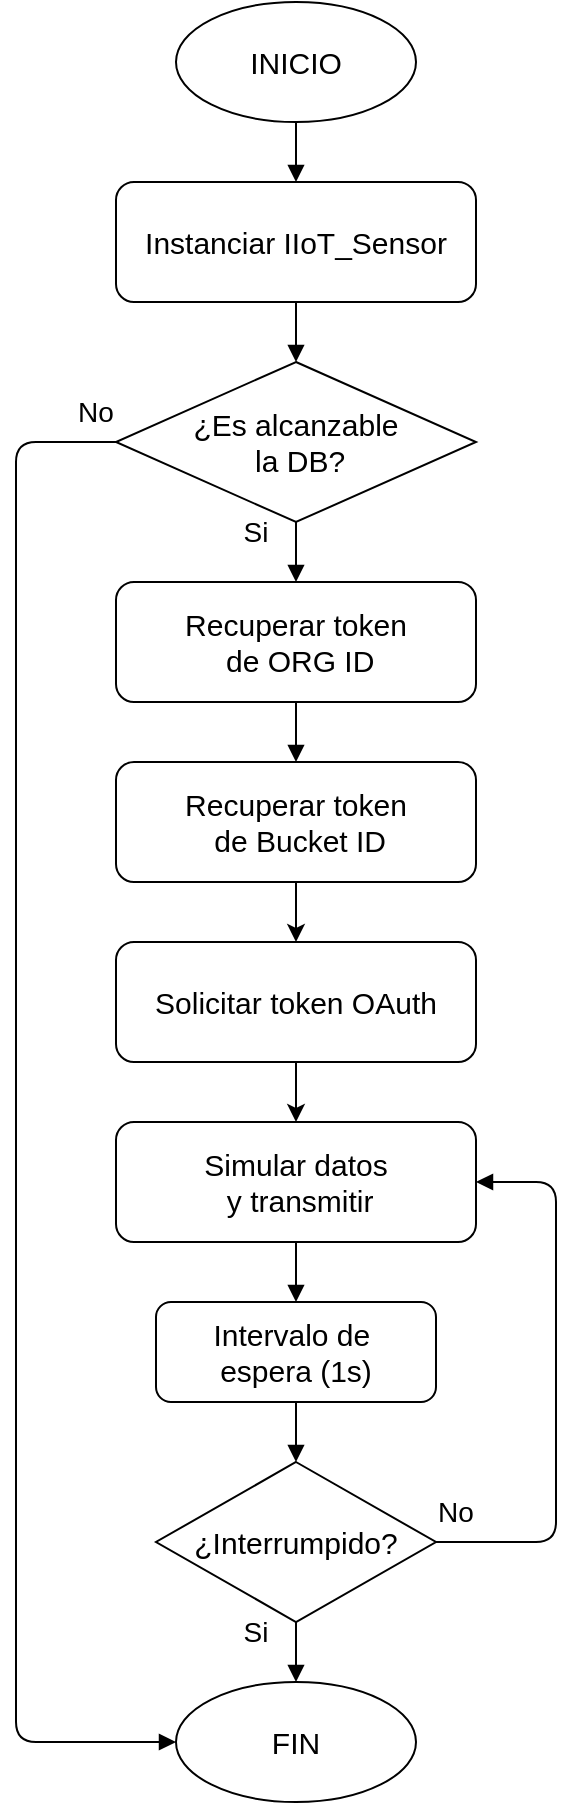 <mxfile version="28.1.2">
  <diagram name="IIoT Sensor Flow" id="IIoTSensorFlow">
    <mxGraphModel dx="2377" dy="1252" grid="1" gridSize="10" guides="1" tooltips="1" connect="1" arrows="1" fold="1" page="1" pageScale="1" pageWidth="827" pageHeight="1169" math="0" shadow="0">
      <root>
        <mxCell id="0" />
        <mxCell id="1" parent="0" />
        <mxCell id="start" value="&lt;font style=&quot;font-size: 15px;&quot;&gt;INICIO&lt;/font&gt;" style="ellipse;whiteSpace=wrap;html=1;aspect=fixed;" parent="1" vertex="1">
          <mxGeometry x="300" width="120" height="60" as="geometry" />
        </mxCell>
        <mxCell id="instantiate" value="&lt;font style=&quot;font-size: 15px;&quot;&gt;Instanciar IIoT_Sensor&lt;/font&gt;" style="rounded=1;whiteSpace=wrap;html=1;" parent="1" vertex="1">
          <mxGeometry x="270" y="90" width="180" height="60" as="geometry" />
        </mxCell>
        <mxCell id="check" value="&lt;font style=&quot;font-size: 15px;&quot;&gt;¿Es alcanzable&lt;/font&gt;&lt;div&gt;&lt;font style=&quot;font-size: 15px;&quot;&gt;&amp;nbsp;la DB?&lt;/font&gt;&lt;/div&gt;" style="rhombus;whiteSpace=wrap;html=1;aspect=fixed;" parent="1" vertex="1">
          <mxGeometry x="270" y="180" width="180" height="80" as="geometry" />
        </mxCell>
        <mxCell id="exit" value="&lt;font style=&quot;font-size: 15px;&quot;&gt;FIN&lt;/font&gt;" style="ellipse;whiteSpace=wrap;html=1;aspect=fixed;" parent="1" vertex="1">
          <mxGeometry x="300" y="840" width="120" height="60" as="geometry" />
        </mxCell>
        <mxCell id="credentials" value="&lt;font style=&quot;font-size: 15px;&quot;&gt;Recuperar token&lt;br&gt;&lt;span style=&quot;background-color: transparent; color: light-dark(rgb(0, 0, 0), rgb(255, 255, 255));&quot;&gt;&amp;nbsp;de&amp;nbsp;&lt;/span&gt;ORG ID&lt;/font&gt;" style="rounded=1;whiteSpace=wrap;html=1;" parent="1" vertex="1">
          <mxGeometry x="270" y="290" width="180" height="60" as="geometry" />
        </mxCell>
        <mxCell id="simulate" value="&lt;font style=&quot;font-size: 15px;&quot;&gt;Simular datos&lt;/font&gt;&lt;div&gt;&lt;font style=&quot;font-size: 15px;&quot;&gt;&amp;nbsp;y transmitir&lt;/font&gt;&lt;/div&gt;" style="rounded=1;whiteSpace=wrap;html=1;" parent="1" vertex="1">
          <mxGeometry x="270" y="560" width="180" height="60" as="geometry" />
        </mxCell>
        <mxCell id="wait" value="&lt;font style=&quot;font-size: 15px;&quot;&gt;Intervalo de&amp;nbsp;&lt;/font&gt;&lt;div&gt;&lt;font style=&quot;font-size: 15px;&quot;&gt;espera (1s)&lt;/font&gt;&lt;/div&gt;" style="rounded=1;whiteSpace=wrap;html=1;" parent="1" vertex="1">
          <mxGeometry x="290" y="650" width="140" height="50" as="geometry" />
        </mxCell>
        <mxCell id="interrupt" value="&lt;font style=&quot;font-size: 15px;&quot;&gt;¿Interrumpido?&lt;/font&gt;" style="rhombus;whiteSpace=wrap;html=1;aspect=fixed;" parent="1" vertex="1">
          <mxGeometry x="290" y="730" width="140" height="80" as="geometry" />
        </mxCell>
        <mxCell id="e1" style="endArrow=block;html=1;" parent="1" source="start" target="instantiate" edge="1">
          <mxGeometry relative="1" as="geometry" />
        </mxCell>
        <mxCell id="e2" style="endArrow=block;html=1;" parent="1" source="instantiate" target="check" edge="1">
          <mxGeometry relative="1" as="geometry" />
        </mxCell>
        <mxCell id="e3" style="endArrow=block;html=1;exitX=0;exitY=0.5;exitDx=0;exitDy=0;entryX=0;entryY=0.5;entryDx=0;entryDy=0;" parent="1" source="check" target="exit" edge="1">
          <mxGeometry relative="1" as="geometry">
            <mxPoint x="580" y="470" as="targetPoint" />
            <Array as="points">
              <mxPoint x="220" y="220" />
              <mxPoint x="220" y="870" />
            </Array>
          </mxGeometry>
        </mxCell>
        <mxCell id="e4" style="endArrow=block;html=1;" parent="1" source="check" target="credentials" edge="1">
          <mxGeometry relative="1" as="geometry" />
        </mxCell>
        <mxCell id="e5" style="endArrow=block;html=1;entryX=0.5;entryY=0;entryDx=0;entryDy=0;" parent="1" source="credentials" target="IY0AlqVeSsfuLGFevxIK-1" edge="1">
          <mxGeometry relative="1" as="geometry">
            <mxPoint x="360" y="390" as="targetPoint" />
          </mxGeometry>
        </mxCell>
        <mxCell id="e7" style="endArrow=block;html=1;" parent="1" source="simulate" target="wait" edge="1">
          <mxGeometry relative="1" as="geometry" />
        </mxCell>
        <mxCell id="e8" style="endArrow=block;html=1;" parent="1" source="wait" target="interrupt" edge="1">
          <mxGeometry relative="1" as="geometry" />
        </mxCell>
        <mxCell id="e9" style="endArrow=block;html=1;entryX=0.5;entryY=0;entryDx=0;entryDy=0;exitX=0.5;exitY=1;exitDx=0;exitDy=0;" parent="1" source="interrupt" target="exit" edge="1">
          <mxGeometry relative="1" as="geometry">
            <mxPoint x="491.141" y="702.858" as="targetPoint" />
            <Array as="points" />
          </mxGeometry>
        </mxCell>
        <mxCell id="e10" style="endArrow=block;html=1;entryX=1;entryY=0.5;entryDx=0;entryDy=0;" parent="1" source="interrupt" target="simulate" edge="1">
          <mxGeometry relative="1" as="geometry">
            <mxPoint x="510" y="780" as="targetPoint" />
            <Array as="points">
              <mxPoint x="490" y="770" />
              <mxPoint x="490" y="590" />
            </Array>
          </mxGeometry>
        </mxCell>
        <mxCell id="IY0AlqVeSsfuLGFevxIK-3" value="" style="edgeStyle=orthogonalEdgeStyle;rounded=0;orthogonalLoop=1;jettySize=auto;html=1;" parent="1" source="IY0AlqVeSsfuLGFevxIK-1" target="IY0AlqVeSsfuLGFevxIK-2" edge="1">
          <mxGeometry relative="1" as="geometry" />
        </mxCell>
        <mxCell id="IY0AlqVeSsfuLGFevxIK-1" value="&lt;font style=&quot;font-size: 15px;&quot;&gt;Recuperar token&lt;/font&gt;&lt;div&gt;&lt;font style=&quot;font-size: 15px;&quot;&gt;&amp;nbsp;de&amp;nbsp;Bucket ID&lt;/font&gt;&lt;/div&gt;" style="rounded=1;whiteSpace=wrap;html=1;" parent="1" vertex="1">
          <mxGeometry x="270" y="380" width="180" height="60" as="geometry" />
        </mxCell>
        <mxCell id="IY0AlqVeSsfuLGFevxIK-4" value="" style="edgeStyle=orthogonalEdgeStyle;rounded=0;orthogonalLoop=1;jettySize=auto;html=1;" parent="1" source="IY0AlqVeSsfuLGFevxIK-2" target="simulate" edge="1">
          <mxGeometry relative="1" as="geometry" />
        </mxCell>
        <mxCell id="IY0AlqVeSsfuLGFevxIK-2" value="&lt;font style=&quot;font-size: 15px;&quot;&gt;Solicitar token OAuth&lt;/font&gt;" style="rounded=1;whiteSpace=wrap;html=1;" parent="1" vertex="1">
          <mxGeometry x="270" y="470" width="180" height="60" as="geometry" />
        </mxCell>
        <mxCell id="IY0AlqVeSsfuLGFevxIK-5" value="&lt;font style=&quot;font-size: 14px;&quot;&gt;No&lt;/font&gt;" style="text;html=1;align=center;verticalAlign=middle;whiteSpace=wrap;rounded=0;" parent="1" vertex="1">
          <mxGeometry x="230" y="190" width="60" height="30" as="geometry" />
        </mxCell>
        <mxCell id="IY0AlqVeSsfuLGFevxIK-6" value="&lt;font style=&quot;font-size: 14px;&quot;&gt;No&lt;/font&gt;" style="text;html=1;align=center;verticalAlign=middle;whiteSpace=wrap;rounded=0;" parent="1" vertex="1">
          <mxGeometry x="410" y="740" width="60" height="30" as="geometry" />
        </mxCell>
        <mxCell id="IY0AlqVeSsfuLGFevxIK-7" value="&lt;font style=&quot;font-size: 14px;&quot;&gt;Si&lt;/font&gt;" style="text;html=1;align=center;verticalAlign=middle;whiteSpace=wrap;rounded=0;" parent="1" vertex="1">
          <mxGeometry x="310" y="800" width="60" height="30" as="geometry" />
        </mxCell>
        <mxCell id="IY0AlqVeSsfuLGFevxIK-8" value="&lt;font style=&quot;font-size: 14px;&quot;&gt;Si&lt;/font&gt;" style="text;html=1;align=center;verticalAlign=middle;whiteSpace=wrap;rounded=0;" parent="1" vertex="1">
          <mxGeometry x="310" y="250" width="60" height="30" as="geometry" />
        </mxCell>
      </root>
    </mxGraphModel>
  </diagram>
</mxfile>
